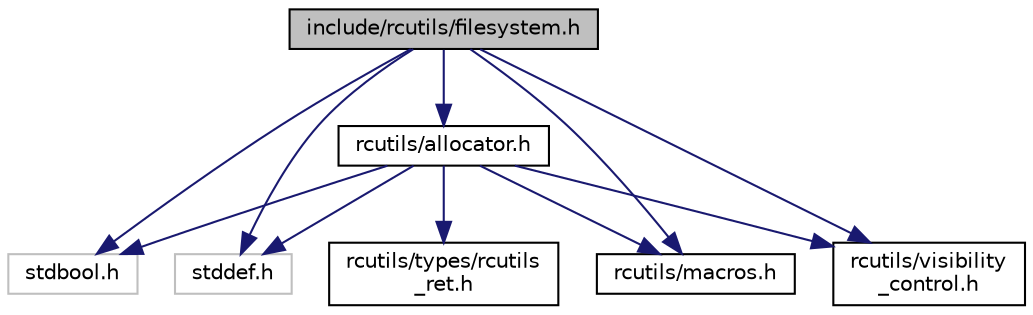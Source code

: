 digraph "include/rcutils/filesystem.h"
{
  edge [fontname="Helvetica",fontsize="10",labelfontname="Helvetica",labelfontsize="10"];
  node [fontname="Helvetica",fontsize="10",shape=record];
  Node0 [label="include/rcutils/filesystem.h",height=0.2,width=0.4,color="black", fillcolor="grey75", style="filled", fontcolor="black"];
  Node0 -> Node1 [color="midnightblue",fontsize="10",style="solid",fontname="Helvetica"];
  Node1 [label="stdbool.h",height=0.2,width=0.4,color="grey75", fillcolor="white", style="filled"];
  Node0 -> Node2 [color="midnightblue",fontsize="10",style="solid",fontname="Helvetica"];
  Node2 [label="stddef.h",height=0.2,width=0.4,color="grey75", fillcolor="white", style="filled"];
  Node0 -> Node3 [color="midnightblue",fontsize="10",style="solid",fontname="Helvetica"];
  Node3 [label="rcutils/allocator.h",height=0.2,width=0.4,color="black", fillcolor="white", style="filled",URL="$allocator_8h.html"];
  Node3 -> Node1 [color="midnightblue",fontsize="10",style="solid",fontname="Helvetica"];
  Node3 -> Node2 [color="midnightblue",fontsize="10",style="solid",fontname="Helvetica"];
  Node3 -> Node4 [color="midnightblue",fontsize="10",style="solid",fontname="Helvetica"];
  Node4 [label="rcutils/macros.h",height=0.2,width=0.4,color="black", fillcolor="white", style="filled",URL="$macros_8h.html"];
  Node3 -> Node5 [color="midnightblue",fontsize="10",style="solid",fontname="Helvetica"];
  Node5 [label="rcutils/types/rcutils\l_ret.h",height=0.2,width=0.4,color="black", fillcolor="white", style="filled",URL="$rcutils__ret_8h.html"];
  Node3 -> Node6 [color="midnightblue",fontsize="10",style="solid",fontname="Helvetica"];
  Node6 [label="rcutils/visibility\l_control.h",height=0.2,width=0.4,color="black", fillcolor="white", style="filled",URL="$visibility__control_8h.html"];
  Node0 -> Node4 [color="midnightblue",fontsize="10",style="solid",fontname="Helvetica"];
  Node0 -> Node6 [color="midnightblue",fontsize="10",style="solid",fontname="Helvetica"];
}
